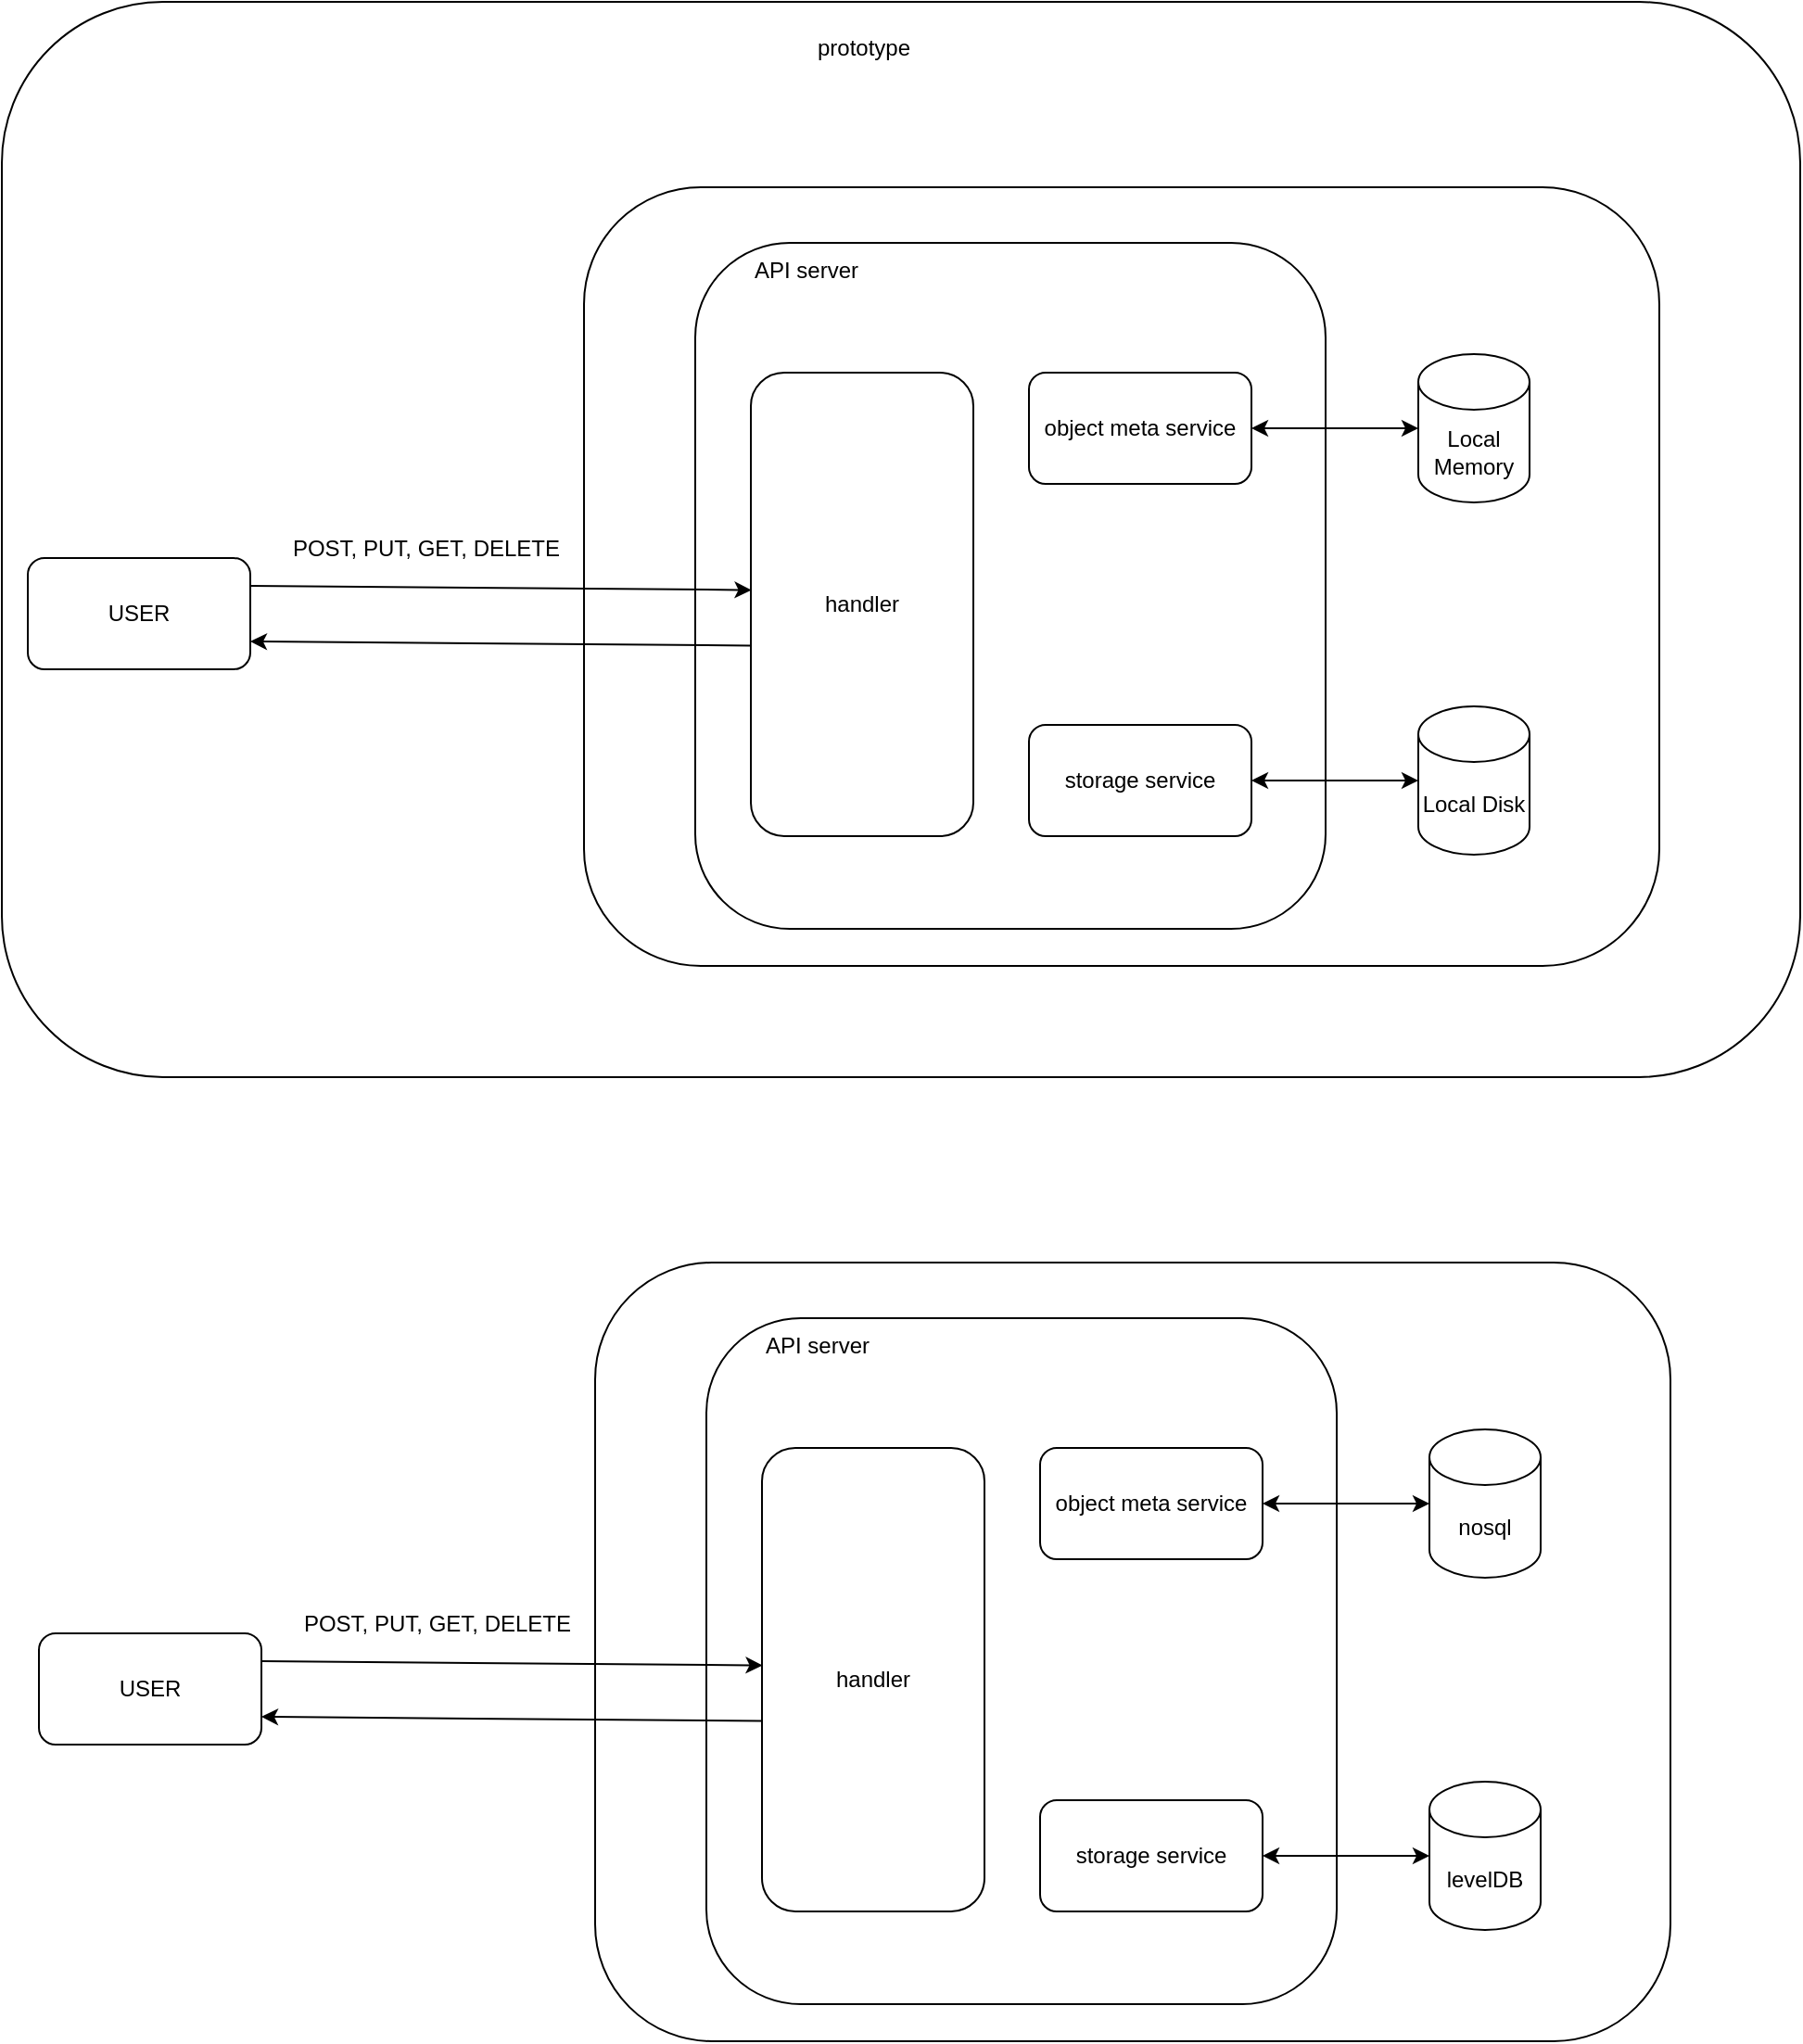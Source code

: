 <mxfile>
    <diagram name="Copy of architecture_v0" id="tJNM4rOETJOF8i7caVq6">
        <mxGraphModel dx="2008" dy="2205" grid="1" gridSize="10" guides="1" tooltips="1" connect="1" arrows="1" fold="1" page="1" pageScale="1" pageWidth="827" pageHeight="1169" math="0" shadow="0">
            <root>
                <mxCell id="Dv7mG6I_VhBKM4UHNYjN-0"/>
                <mxCell id="Dv7mG6I_VhBKM4UHNYjN-1" parent="Dv7mG6I_VhBKM4UHNYjN-0"/>
                <mxCell id="15" value="" style="rounded=1;whiteSpace=wrap;html=1;" vertex="1" parent="Dv7mG6I_VhBKM4UHNYjN-1">
                    <mxGeometry x="-40" y="-480" width="970" height="580" as="geometry"/>
                </mxCell>
                <mxCell id="Dv7mG6I_VhBKM4UHNYjN-2" value="" style="rounded=1;whiteSpace=wrap;html=1;" parent="Dv7mG6I_VhBKM4UHNYjN-1" vertex="1">
                    <mxGeometry x="280" y="200" width="580" height="420" as="geometry"/>
                </mxCell>
                <mxCell id="Dv7mG6I_VhBKM4UHNYjN-4" value="USER" style="rounded=1;whiteSpace=wrap;html=1;" parent="Dv7mG6I_VhBKM4UHNYjN-1" vertex="1">
                    <mxGeometry x="-20" y="400" width="120" height="60" as="geometry"/>
                </mxCell>
                <mxCell id="Dv7mG6I_VhBKM4UHNYjN-5" value="" style="rounded=1;whiteSpace=wrap;html=1;" parent="Dv7mG6I_VhBKM4UHNYjN-1" vertex="1">
                    <mxGeometry x="340" y="230" width="340" height="370" as="geometry"/>
                </mxCell>
                <mxCell id="Dv7mG6I_VhBKM4UHNYjN-6" value="" style="endArrow=classic;html=1;exitX=1;exitY=0.25;exitDx=0;exitDy=0;entryX=0.002;entryY=0.469;entryDx=0;entryDy=0;entryPerimeter=0;" parent="Dv7mG6I_VhBKM4UHNYjN-1" source="Dv7mG6I_VhBKM4UHNYjN-4" target="4gl4zNjlHuUFSt6S9p6h-2" edge="1">
                    <mxGeometry width="50" height="50" relative="1" as="geometry">
                        <mxPoint x="380" y="440" as="sourcePoint"/>
                        <mxPoint x="430" y="390" as="targetPoint"/>
                    </mxGeometry>
                </mxCell>
                <mxCell id="Dv7mG6I_VhBKM4UHNYjN-7" value="" style="endArrow=classic;html=1;exitX=0;exitY=0.589;exitDx=0;exitDy=0;entryX=1;entryY=0.75;entryDx=0;entryDy=0;exitPerimeter=0;" parent="Dv7mG6I_VhBKM4UHNYjN-1" source="4gl4zNjlHuUFSt6S9p6h-2" target="Dv7mG6I_VhBKM4UHNYjN-4" edge="1">
                    <mxGeometry width="50" height="50" relative="1" as="geometry">
                        <mxPoint x="110" y="425" as="sourcePoint"/>
                        <mxPoint x="350" y="425" as="targetPoint"/>
                    </mxGeometry>
                </mxCell>
                <mxCell id="Dv7mG6I_VhBKM4UHNYjN-8" value="POST, PUT, GET, DELETE" style="text;html=1;strokeColor=none;fillColor=none;align=center;verticalAlign=middle;whiteSpace=wrap;rounded=0;" parent="Dv7mG6I_VhBKM4UHNYjN-1" vertex="1">
                    <mxGeometry x="110" y="380" width="170" height="30" as="geometry"/>
                </mxCell>
                <mxCell id="Dv7mG6I_VhBKM4UHNYjN-10" value="object meta service" style="rounded=1;whiteSpace=wrap;html=1;" parent="Dv7mG6I_VhBKM4UHNYjN-1" vertex="1">
                    <mxGeometry x="520" y="300" width="120" height="60" as="geometry"/>
                </mxCell>
                <mxCell id="Dv7mG6I_VhBKM4UHNYjN-11" value="storage service" style="rounded=1;whiteSpace=wrap;html=1;" parent="Dv7mG6I_VhBKM4UHNYjN-1" vertex="1">
                    <mxGeometry x="520" y="490" width="120" height="60" as="geometry"/>
                </mxCell>
                <mxCell id="Dv7mG6I_VhBKM4UHNYjN-12" value="nosql" style="shape=cylinder3;whiteSpace=wrap;html=1;boundedLbl=1;backgroundOutline=1;size=15;" parent="Dv7mG6I_VhBKM4UHNYjN-1" vertex="1">
                    <mxGeometry x="730" y="290" width="60" height="80" as="geometry"/>
                </mxCell>
                <mxCell id="Dv7mG6I_VhBKM4UHNYjN-19" value="" style="endArrow=classic;startArrow=classic;html=1;entryX=0;entryY=0.5;entryDx=0;entryDy=0;entryPerimeter=0;" parent="Dv7mG6I_VhBKM4UHNYjN-1" source="Dv7mG6I_VhBKM4UHNYjN-10" target="Dv7mG6I_VhBKM4UHNYjN-12" edge="1">
                    <mxGeometry width="50" height="50" relative="1" as="geometry">
                        <mxPoint x="510" y="540" as="sourcePoint"/>
                        <mxPoint x="560" y="490" as="targetPoint"/>
                    </mxGeometry>
                </mxCell>
                <mxCell id="Dv7mG6I_VhBKM4UHNYjN-20" value="levelDB" style="shape=cylinder3;whiteSpace=wrap;html=1;boundedLbl=1;backgroundOutline=1;size=15;" parent="Dv7mG6I_VhBKM4UHNYjN-1" vertex="1">
                    <mxGeometry x="730" y="480" width="60" height="80" as="geometry"/>
                </mxCell>
                <mxCell id="Dv7mG6I_VhBKM4UHNYjN-21" value="" style="endArrow=classic;startArrow=classic;html=1;exitX=1;exitY=0.5;exitDx=0;exitDy=0;" parent="Dv7mG6I_VhBKM4UHNYjN-1" source="Dv7mG6I_VhBKM4UHNYjN-11" target="Dv7mG6I_VhBKM4UHNYjN-20" edge="1">
                    <mxGeometry width="50" height="50" relative="1" as="geometry">
                        <mxPoint x="690" y="340" as="sourcePoint"/>
                        <mxPoint x="740" y="340" as="targetPoint"/>
                    </mxGeometry>
                </mxCell>
                <mxCell id="4gl4zNjlHuUFSt6S9p6h-0" value="API server" style="text;html=1;strokeColor=none;fillColor=none;align=center;verticalAlign=middle;whiteSpace=wrap;rounded=0;" parent="Dv7mG6I_VhBKM4UHNYjN-1" vertex="1">
                    <mxGeometry x="350" y="230" width="100" height="30" as="geometry"/>
                </mxCell>
                <mxCell id="4gl4zNjlHuUFSt6S9p6h-2" value="handler" style="rounded=1;whiteSpace=wrap;html=1;" parent="Dv7mG6I_VhBKM4UHNYjN-1" vertex="1">
                    <mxGeometry x="370" y="300" width="120" height="250" as="geometry"/>
                </mxCell>
                <mxCell id="0" value="" style="rounded=1;whiteSpace=wrap;html=1;" parent="Dv7mG6I_VhBKM4UHNYjN-1" vertex="1">
                    <mxGeometry x="274" y="-380" width="580" height="420" as="geometry"/>
                </mxCell>
                <mxCell id="1" value="USER" style="rounded=1;whiteSpace=wrap;html=1;" parent="Dv7mG6I_VhBKM4UHNYjN-1" vertex="1">
                    <mxGeometry x="-26" y="-180" width="120" height="60" as="geometry"/>
                </mxCell>
                <mxCell id="2" value="" style="rounded=1;whiteSpace=wrap;html=1;" parent="Dv7mG6I_VhBKM4UHNYjN-1" vertex="1">
                    <mxGeometry x="334" y="-350" width="340" height="370" as="geometry"/>
                </mxCell>
                <mxCell id="3" value="" style="endArrow=classic;html=1;exitX=1;exitY=0.25;exitDx=0;exitDy=0;entryX=0.002;entryY=0.469;entryDx=0;entryDy=0;entryPerimeter=0;" parent="Dv7mG6I_VhBKM4UHNYjN-1" source="1" target="13" edge="1">
                    <mxGeometry width="50" height="50" relative="1" as="geometry">
                        <mxPoint x="374" y="-140" as="sourcePoint"/>
                        <mxPoint x="424" y="-190" as="targetPoint"/>
                    </mxGeometry>
                </mxCell>
                <mxCell id="4" value="" style="endArrow=classic;html=1;exitX=0;exitY=0.589;exitDx=0;exitDy=0;entryX=1;entryY=0.75;entryDx=0;entryDy=0;exitPerimeter=0;" parent="Dv7mG6I_VhBKM4UHNYjN-1" source="13" target="1" edge="1">
                    <mxGeometry width="50" height="50" relative="1" as="geometry">
                        <mxPoint x="104" y="-155" as="sourcePoint"/>
                        <mxPoint x="344" y="-155" as="targetPoint"/>
                    </mxGeometry>
                </mxCell>
                <mxCell id="5" value="POST, PUT, GET, DELETE" style="text;html=1;strokeColor=none;fillColor=none;align=center;verticalAlign=middle;whiteSpace=wrap;rounded=0;" parent="Dv7mG6I_VhBKM4UHNYjN-1" vertex="1">
                    <mxGeometry x="104" y="-200" width="170" height="30" as="geometry"/>
                </mxCell>
                <mxCell id="6" value="object meta service" style="rounded=1;whiteSpace=wrap;html=1;" parent="Dv7mG6I_VhBKM4UHNYjN-1" vertex="1">
                    <mxGeometry x="514" y="-280" width="120" height="60" as="geometry"/>
                </mxCell>
                <mxCell id="7" value="storage service" style="rounded=1;whiteSpace=wrap;html=1;" parent="Dv7mG6I_VhBKM4UHNYjN-1" vertex="1">
                    <mxGeometry x="514" y="-90" width="120" height="60" as="geometry"/>
                </mxCell>
                <mxCell id="8" value="Local&lt;br&gt;Memory" style="shape=cylinder3;whiteSpace=wrap;html=1;boundedLbl=1;backgroundOutline=1;size=15;" parent="Dv7mG6I_VhBKM4UHNYjN-1" vertex="1">
                    <mxGeometry x="724" y="-290" width="60" height="80" as="geometry"/>
                </mxCell>
                <mxCell id="9" value="" style="endArrow=classic;startArrow=classic;html=1;entryX=0;entryY=0.5;entryDx=0;entryDy=0;entryPerimeter=0;" parent="Dv7mG6I_VhBKM4UHNYjN-1" source="6" target="8" edge="1">
                    <mxGeometry width="50" height="50" relative="1" as="geometry">
                        <mxPoint x="504" y="-40" as="sourcePoint"/>
                        <mxPoint x="554" y="-90" as="targetPoint"/>
                    </mxGeometry>
                </mxCell>
                <mxCell id="10" value="Local Disk" style="shape=cylinder3;whiteSpace=wrap;html=1;boundedLbl=1;backgroundOutline=1;size=15;" parent="Dv7mG6I_VhBKM4UHNYjN-1" vertex="1">
                    <mxGeometry x="724" y="-100" width="60" height="80" as="geometry"/>
                </mxCell>
                <mxCell id="11" value="" style="endArrow=classic;startArrow=classic;html=1;exitX=1;exitY=0.5;exitDx=0;exitDy=0;" parent="Dv7mG6I_VhBKM4UHNYjN-1" source="7" target="10" edge="1">
                    <mxGeometry width="50" height="50" relative="1" as="geometry">
                        <mxPoint x="684" y="-240" as="sourcePoint"/>
                        <mxPoint x="734" y="-240" as="targetPoint"/>
                    </mxGeometry>
                </mxCell>
                <mxCell id="12" value="API server" style="text;html=1;strokeColor=none;fillColor=none;align=center;verticalAlign=middle;whiteSpace=wrap;rounded=0;" parent="Dv7mG6I_VhBKM4UHNYjN-1" vertex="1">
                    <mxGeometry x="344" y="-350" width="100" height="30" as="geometry"/>
                </mxCell>
                <mxCell id="13" value="handler" style="rounded=1;whiteSpace=wrap;html=1;" parent="Dv7mG6I_VhBKM4UHNYjN-1" vertex="1">
                    <mxGeometry x="364" y="-280" width="120" height="250" as="geometry"/>
                </mxCell>
                <mxCell id="14" value="prototype" style="text;html=1;strokeColor=none;fillColor=none;align=center;verticalAlign=middle;whiteSpace=wrap;rounded=0;" vertex="1" parent="Dv7mG6I_VhBKM4UHNYjN-1">
                    <mxGeometry x="340" y="-470" width="170" height="30" as="geometry"/>
                </mxCell>
            </root>
        </mxGraphModel>
    </diagram>
    <diagram id="-xh7lsWtHkoIq44ITKwm" name="architecture_v1">
        <mxGraphModel dx="2008" dy="1036" grid="1" gridSize="10" guides="1" tooltips="1" connect="1" arrows="1" fold="1" page="1" pageScale="1" pageWidth="827" pageHeight="1169" math="0" shadow="0">
            <root>
                <mxCell id="0"/>
                <mxCell id="1" parent="0"/>
                <mxCell id="4BQ2evdpj7uEI14HnPks-1" value="" style="rounded=1;whiteSpace=wrap;html=1;" parent="1" vertex="1">
                    <mxGeometry x="280" y="200" width="580" height="420" as="geometry"/>
                </mxCell>
                <mxCell id="4BQ2evdpj7uEI14HnPks-2" value="" style="rounded=1;whiteSpace=wrap;html=1;" parent="1" vertex="1">
                    <mxGeometry x="520" y="420" width="290" height="170" as="geometry"/>
                </mxCell>
                <mxCell id="4BQ2evdpj7uEI14HnPks-4" value="USER" style="rounded=1;whiteSpace=wrap;html=1;" parent="1" vertex="1">
                    <mxGeometry x="-20" y="400" width="120" height="60" as="geometry"/>
                </mxCell>
                <mxCell id="4BQ2evdpj7uEI14HnPks-5" value="API" style="rounded=1;whiteSpace=wrap;html=1;" parent="1" vertex="1">
                    <mxGeometry x="340" y="400" width="120" height="60" as="geometry"/>
                </mxCell>
                <mxCell id="4BQ2evdpj7uEI14HnPks-6" value="" style="endArrow=classic;html=1;exitX=1;exitY=0.25;exitDx=0;exitDy=0;entryX=0;entryY=0.25;entryDx=0;entryDy=0;" parent="1" source="4BQ2evdpj7uEI14HnPks-4" target="4BQ2evdpj7uEI14HnPks-5" edge="1">
                    <mxGeometry width="50" height="50" relative="1" as="geometry">
                        <mxPoint x="380" y="440" as="sourcePoint"/>
                        <mxPoint x="430" y="390" as="targetPoint"/>
                    </mxGeometry>
                </mxCell>
                <mxCell id="4BQ2evdpj7uEI14HnPks-7" value="" style="endArrow=classic;html=1;exitX=0;exitY=0.75;exitDx=0;exitDy=0;entryX=1;entryY=0.75;entryDx=0;entryDy=0;" parent="1" source="4BQ2evdpj7uEI14HnPks-5" target="4BQ2evdpj7uEI14HnPks-4" edge="1">
                    <mxGeometry width="50" height="50" relative="1" as="geometry">
                        <mxPoint x="110" y="425" as="sourcePoint"/>
                        <mxPoint x="350" y="425" as="targetPoint"/>
                    </mxGeometry>
                </mxCell>
                <mxCell id="4BQ2evdpj7uEI14HnPks-9" value="" style="rounded=1;whiteSpace=wrap;html=1;" parent="1" vertex="1">
                    <mxGeometry x="520" y="220" width="290" height="180" as="geometry"/>
                </mxCell>
                <mxCell id="4BQ2evdpj7uEI14HnPks-10" value="object meta" style="rounded=1;whiteSpace=wrap;html=1;" parent="1" vertex="1">
                    <mxGeometry x="560" y="300" width="120" height="60" as="geometry"/>
                </mxCell>
                <mxCell id="4BQ2evdpj7uEI14HnPks-11" value="storage node" style="rounded=1;whiteSpace=wrap;html=1;" parent="1" vertex="1">
                    <mxGeometry x="560" y="490" width="120" height="60" as="geometry"/>
                </mxCell>
                <mxCell id="4BQ2evdpj7uEI14HnPks-14" value="nosql" style="shape=cylinder3;whiteSpace=wrap;html=1;boundedLbl=1;backgroundOutline=1;size=15;" parent="1" vertex="1">
                    <mxGeometry x="730" y="290" width="60" height="80" as="geometry"/>
                </mxCell>
                <mxCell id="4BQ2evdpj7uEI14HnPks-25" value="" style="endArrow=classic;html=1;exitX=0.994;exitY=0.09;exitDx=0;exitDy=0;entryX=0;entryY=0.25;entryDx=0;entryDy=0;exitPerimeter=0;" parent="1" source="4BQ2evdpj7uEI14HnPks-5" target="4BQ2evdpj7uEI14HnPks-10" edge="1">
                    <mxGeometry width="50" height="50" relative="1" as="geometry">
                        <mxPoint x="690" y="540" as="sourcePoint"/>
                        <mxPoint x="740" y="490" as="targetPoint"/>
                    </mxGeometry>
                </mxCell>
                <mxCell id="4BQ2evdpj7uEI14HnPks-26" value="" style="endArrow=classic;html=1;exitX=0;exitY=0.75;exitDx=0;exitDy=0;entryX=1;entryY=0.41;entryDx=0;entryDy=0;entryPerimeter=0;" parent="1" source="4BQ2evdpj7uEI14HnPks-10" target="4BQ2evdpj7uEI14HnPks-5" edge="1">
                    <mxGeometry width="50" height="50" relative="1" as="geometry">
                        <mxPoint x="470" y="425" as="sourcePoint"/>
                        <mxPoint x="570" y="275" as="targetPoint"/>
                    </mxGeometry>
                </mxCell>
                <mxCell id="4BQ2evdpj7uEI14HnPks-27" value="" style="endArrow=classic;html=1;exitX=1;exitY=1;exitDx=0;exitDy=0;entryX=0;entryY=0.75;entryDx=0;entryDy=0;" parent="1" source="4BQ2evdpj7uEI14HnPks-5" target="4BQ2evdpj7uEI14HnPks-11" edge="1">
                    <mxGeometry width="50" height="50" relative="1" as="geometry">
                        <mxPoint x="469.28" y="415.4" as="sourcePoint"/>
                        <mxPoint x="570" y="275" as="targetPoint"/>
                    </mxGeometry>
                </mxCell>
                <mxCell id="4BQ2evdpj7uEI14HnPks-28" value="" style="endArrow=classic;html=1;exitX=0.01;exitY=0.369;exitDx=0;exitDy=0;entryX=1;entryY=0.75;entryDx=0;entryDy=0;exitPerimeter=0;" parent="1" source="4BQ2evdpj7uEI14HnPks-11" target="4BQ2evdpj7uEI14HnPks-5" edge="1">
                    <mxGeometry width="50" height="50" relative="1" as="geometry">
                        <mxPoint x="470" y="470" as="sourcePoint"/>
                        <mxPoint x="570" y="655" as="targetPoint"/>
                    </mxGeometry>
                </mxCell>
                <mxCell id="4BQ2evdpj7uEI14HnPks-29" value="storage service" style="text;html=1;strokeColor=none;fillColor=none;align=center;verticalAlign=middle;whiteSpace=wrap;rounded=0;" parent="1" vertex="1">
                    <mxGeometry x="540" y="430" width="100" height="30" as="geometry"/>
                </mxCell>
                <mxCell id="4BQ2evdpj7uEI14HnPks-30" value="meta service" style="text;html=1;strokeColor=none;fillColor=none;align=center;verticalAlign=middle;whiteSpace=wrap;rounded=0;" parent="1" vertex="1">
                    <mxGeometry x="530" y="230" width="110" height="30" as="geometry"/>
                </mxCell>
                <mxCell id="4BQ2evdpj7uEI14HnPks-31" value="" style="endArrow=classic;startArrow=classic;html=1;entryX=0;entryY=0.5;entryDx=0;entryDy=0;entryPerimeter=0;" parent="1" source="4BQ2evdpj7uEI14HnPks-10" target="4BQ2evdpj7uEI14HnPks-14" edge="1">
                    <mxGeometry width="50" height="50" relative="1" as="geometry">
                        <mxPoint x="510" y="540" as="sourcePoint"/>
                        <mxPoint x="560" y="490" as="targetPoint"/>
                    </mxGeometry>
                </mxCell>
                <mxCell id="iA15LZfpJ7BzNo4cb26q-1" value="levelDB" style="shape=cylinder3;whiteSpace=wrap;html=1;boundedLbl=1;backgroundOutline=1;size=15;" parent="1" vertex="1">
                    <mxGeometry x="730" y="480" width="60" height="80" as="geometry"/>
                </mxCell>
                <mxCell id="iA15LZfpJ7BzNo4cb26q-2" value="" style="endArrow=classic;startArrow=classic;html=1;exitX=1;exitY=0.5;exitDx=0;exitDy=0;" parent="1" source="4BQ2evdpj7uEI14HnPks-11" target="iA15LZfpJ7BzNo4cb26q-1" edge="1">
                    <mxGeometry width="50" height="50" relative="1" as="geometry">
                        <mxPoint x="690" y="340" as="sourcePoint"/>
                        <mxPoint x="740" y="340" as="targetPoint"/>
                    </mxGeometry>
                </mxCell>
                <mxCell id="2" value="" style="rounded=1;whiteSpace=wrap;html=1;" parent="1" vertex="1">
                    <mxGeometry x="220" y="840" width="560" height="480" as="geometry"/>
                </mxCell>
                <mxCell id="3" value="" style="rounded=1;whiteSpace=wrap;html=1;" parent="1" vertex="1">
                    <mxGeometry x="260" y="900" width="95" height="390" as="geometry"/>
                </mxCell>
                <mxCell id="4" value="" style="rounded=1;whiteSpace=wrap;html=1;" parent="1" vertex="1">
                    <mxGeometry x="635" y="900" width="105" height="390" as="geometry"/>
                </mxCell>
                <mxCell id="5" value="" style="rounded=1;whiteSpace=wrap;html=1;" parent="1" vertex="1">
                    <mxGeometry x="410" y="1000" width="160" height="190" as="geometry"/>
                </mxCell>
                <mxCell id="6" value="API" style="text;html=1;strokeColor=none;fillColor=none;align=center;verticalAlign=middle;whiteSpace=wrap;rounded=0;" parent="1" vertex="1">
                    <mxGeometry x="220" y="840" width="100" height="30" as="geometry"/>
                </mxCell>
                <mxCell id="7" value="controller" style="text;html=1;strokeColor=none;fillColor=none;align=center;verticalAlign=middle;whiteSpace=wrap;rounded=0;" parent="1" vertex="1">
                    <mxGeometry x="255" y="910" width="100" height="30" as="geometry"/>
                </mxCell>
                <mxCell id="8" value="controller" style="text;html=1;strokeColor=none;fillColor=none;align=center;verticalAlign=middle;whiteSpace=wrap;rounded=0;" parent="1" vertex="1">
                    <mxGeometry x="630" y="910" width="100" height="30" as="geometry"/>
                </mxCell>
                <mxCell id="9" value="service" style="text;html=1;strokeColor=none;fillColor=none;align=center;verticalAlign=middle;whiteSpace=wrap;rounded=0;" parent="1" vertex="1">
                    <mxGeometry x="440" y="1000" width="100" height="30" as="geometry"/>
                </mxCell>
                <mxCell id="11" value="" style="shape=flexArrow;endArrow=classic;startArrow=classic;html=1;" parent="1" source="3" target="5" edge="1">
                    <mxGeometry width="100" height="100" relative="1" as="geometry">
                        <mxPoint x="560" y="950" as="sourcePoint"/>
                        <mxPoint x="660" y="850" as="targetPoint"/>
                    </mxGeometry>
                </mxCell>
                <mxCell id="13" value="object upload &lt;br&gt;rest controller" style="rounded=1;whiteSpace=wrap;html=1;" parent="1" vertex="1">
                    <mxGeometry x="273.75" y="960" width="62.5" height="90" as="geometry"/>
                </mxCell>
                <mxCell id="15" value="object&lt;br&gt;download&lt;br&gt;rest controller" style="rounded=1;whiteSpace=wrap;html=1;" parent="1" vertex="1">
                    <mxGeometry x="273.75" y="1070" width="62.5" height="90" as="geometry"/>
                </mxCell>
                <mxCell id="16" value="object&lt;br&gt;list&lt;br&gt;rest controller" style="rounded=1;whiteSpace=wrap;html=1;" parent="1" vertex="1">
                    <mxGeometry x="273.75" y="1180" width="62.5" height="90" as="geometry"/>
                </mxCell>
                <mxCell id="17" value="block upload &lt;br&gt;rpc controller" style="rounded=1;whiteSpace=wrap;html=1;" parent="1" vertex="1">
                    <mxGeometry x="650" y="950" width="62.5" height="90" as="geometry"/>
                </mxCell>
                <mxCell id="18" value="" style="shape=flexArrow;endArrow=classic;startArrow=classic;html=1;exitX=1.021;exitY=0.129;exitDx=0;exitDy=0;exitPerimeter=0;" parent="1" source="3" edge="1">
                    <mxGeometry width="100" height="100" relative="1" as="geometry">
                        <mxPoint x="380" y="950" as="sourcePoint"/>
                        <mxPoint x="630" y="950" as="targetPoint"/>
                    </mxGeometry>
                </mxCell>
                <mxCell id="19" value="block&lt;br&gt;download&lt;br&gt;rpc controller" style="rounded=1;whiteSpace=wrap;html=1;" parent="1" vertex="1">
                    <mxGeometry x="650" y="1070" width="62.5" height="90" as="geometry"/>
                </mxCell>
                <mxCell id="20" value="object meta&lt;br&gt;rpc&lt;br&gt;controller" style="rounded=1;whiteSpace=wrap;html=1;" parent="1" vertex="1">
                    <mxGeometry x="650" y="1180" width="62.5" height="90" as="geometry"/>
                </mxCell>
                <mxCell id="KyjR2b92OtFHxr7rNQe5-21" value="POST, PUT, GET, DELETE" style="text;html=1;strokeColor=none;fillColor=none;align=center;verticalAlign=middle;whiteSpace=wrap;rounded=0;" vertex="1" parent="1">
                    <mxGeometry x="120" y="390" width="170" height="30" as="geometry"/>
                </mxCell>
            </root>
        </mxGraphModel>
    </diagram>
    <diagram id="XrwoL8R-I7j03MeKUOcI" name="architecture_v2">
        <mxGraphModel dx="2008" dy="1036" grid="1" gridSize="10" guides="1" tooltips="1" connect="1" arrows="1" fold="1" page="1" pageScale="1" pageWidth="827" pageHeight="1169" math="0" shadow="0">
            <root>
                <mxCell id="0"/>
                <mxCell id="1" parent="0"/>
                <mxCell id="3" value="" style="rounded=1;whiteSpace=wrap;html=1;" parent="1" vertex="1">
                    <mxGeometry x="280" y="120" width="700" height="720" as="geometry"/>
                </mxCell>
                <mxCell id="10" value="" style="rounded=1;whiteSpace=wrap;html=1;" parent="1" vertex="1">
                    <mxGeometry x="520" y="420" width="420" height="400" as="geometry"/>
                </mxCell>
                <mxCell id="37" value="" style="rounded=1;whiteSpace=wrap;html=1;" parent="1" vertex="1">
                    <mxGeometry x="660" y="430" width="270" height="380" as="geometry"/>
                </mxCell>
                <mxCell id="2" value="USER" style="rounded=1;whiteSpace=wrap;html=1;" parent="1" vertex="1">
                    <mxGeometry x="-20" y="400" width="120" height="60" as="geometry"/>
                </mxCell>
                <mxCell id="4" value="API" style="rounded=1;whiteSpace=wrap;html=1;" parent="1" vertex="1">
                    <mxGeometry x="340" y="400" width="120" height="60" as="geometry"/>
                </mxCell>
                <mxCell id="6" value="" style="endArrow=classic;html=1;exitX=1;exitY=0.25;exitDx=0;exitDy=0;entryX=0;entryY=0.25;entryDx=0;entryDy=0;" parent="1" source="2" target="4" edge="1">
                    <mxGeometry width="50" height="50" relative="1" as="geometry">
                        <mxPoint x="380" y="440" as="sourcePoint"/>
                        <mxPoint x="430" y="390" as="targetPoint"/>
                    </mxGeometry>
                </mxCell>
                <mxCell id="7" value="" style="endArrow=classic;html=1;exitX=0;exitY=0.75;exitDx=0;exitDy=0;entryX=1;entryY=0.75;entryDx=0;entryDy=0;" parent="1" source="4" target="2" edge="1">
                    <mxGeometry width="50" height="50" relative="1" as="geometry">
                        <mxPoint x="110" y="425" as="sourcePoint"/>
                        <mxPoint x="350" y="425" as="targetPoint"/>
                    </mxGeometry>
                </mxCell>
                <mxCell id="9" value="" style="rounded=1;whiteSpace=wrap;html=1;" parent="1" vertex="1">
                    <mxGeometry x="520" y="150" width="410" height="250" as="geometry"/>
                </mxCell>
                <mxCell id="12" value="LB" style="rounded=1;whiteSpace=wrap;html=1;" parent="1" vertex="1">
                    <mxGeometry x="540" y="250" width="90" height="60" as="geometry"/>
                </mxCell>
                <mxCell id="13" value="storage node cluster" style="rounded=1;whiteSpace=wrap;html=1;" parent="1" vertex="1">
                    <mxGeometry x="560" y="600" width="120" height="60" as="geometry"/>
                </mxCell>
                <mxCell id="14" value="" style="rounded=1;whiteSpace=wrap;html=1;" parent="1" vertex="1">
                    <mxGeometry x="740" y="440" width="160" height="110" as="geometry"/>
                </mxCell>
                <mxCell id="15" value="" style="rounded=1;whiteSpace=wrap;html=1;" parent="1" vertex="1">
                    <mxGeometry x="740" y="560" width="160" height="100" as="geometry"/>
                </mxCell>
                <mxCell id="16" value="nosql" style="shape=cylinder3;whiteSpace=wrap;html=1;boundedLbl=1;backgroundOutline=1;size=15;" parent="1" vertex="1">
                    <mxGeometry x="837.5" y="205" width="60" height="80" as="geometry"/>
                </mxCell>
                <mxCell id="17" value="storage node" style="rounded=1;whiteSpace=wrap;html=1;" parent="1" vertex="1">
                    <mxGeometry x="760" y="470" width="120" height="30" as="geometry"/>
                </mxCell>
                <mxCell id="19" value="storage node" style="rounded=1;whiteSpace=wrap;html=1;" parent="1" vertex="1">
                    <mxGeometry x="760" y="510" width="120" height="30" as="geometry"/>
                </mxCell>
                <mxCell id="20" value="storage node" style="rounded=1;whiteSpace=wrap;html=1;" parent="1" vertex="1">
                    <mxGeometry x="760" y="595" width="120" height="50" as="geometry"/>
                </mxCell>
                <mxCell id="21" value="" style="endArrow=none;dashed=1;html=1;dashPattern=1 3;strokeWidth=2;exitX=0.731;exitY=0.714;exitDx=0;exitDy=0;exitPerimeter=0;" parent="1" source="10" edge="1">
                    <mxGeometry width="50" height="50" relative="1" as="geometry">
                        <mxPoint x="830" y="680" as="sourcePoint"/>
                        <mxPoint x="827" y="660" as="targetPoint"/>
                    </mxGeometry>
                </mxCell>
                <mxCell id="22" value="" style="rounded=1;whiteSpace=wrap;html=1;" parent="1" vertex="1">
                    <mxGeometry x="740" y="690" width="160" height="110" as="geometry"/>
                </mxCell>
                <mxCell id="24" value="storage node" style="rounded=1;whiteSpace=wrap;html=1;" parent="1" vertex="1">
                    <mxGeometry x="760" y="720" width="120" height="30" as="geometry"/>
                </mxCell>
                <mxCell id="25" value="storage node" style="rounded=1;whiteSpace=wrap;html=1;" parent="1" vertex="1">
                    <mxGeometry x="760" y="760" width="120" height="30" as="geometry"/>
                </mxCell>
                <mxCell id="26" value="xxx.xxx.xxx.1" style="text;html=1;strokeColor=none;fillColor=none;align=center;verticalAlign=middle;whiteSpace=wrap;rounded=0;" parent="1" vertex="1">
                    <mxGeometry x="760" y="440" width="60" height="20" as="geometry"/>
                </mxCell>
                <mxCell id="28" value="xxx.xxx.xxx.2" style="text;html=1;strokeColor=none;fillColor=none;align=center;verticalAlign=middle;whiteSpace=wrap;rounded=0;" parent="1" vertex="1">
                    <mxGeometry x="760" y="560" width="60" height="20" as="geometry"/>
                </mxCell>
                <mxCell id="30" value="xxx.xxx.xxx.3" style="text;html=1;strokeColor=none;fillColor=none;align=center;verticalAlign=middle;whiteSpace=wrap;rounded=0;" parent="1" vertex="1">
                    <mxGeometry x="760" y="690" width="60" height="20" as="geometry"/>
                </mxCell>
                <mxCell id="31" value="" style="endArrow=classic;html=1;exitX=0.994;exitY=0.09;exitDx=0;exitDy=0;entryX=0;entryY=0.25;entryDx=0;entryDy=0;exitPerimeter=0;" parent="1" source="4" target="12" edge="1">
                    <mxGeometry width="50" height="50" relative="1" as="geometry">
                        <mxPoint x="690" y="540" as="sourcePoint"/>
                        <mxPoint x="740" y="490" as="targetPoint"/>
                    </mxGeometry>
                </mxCell>
                <mxCell id="32" value="" style="endArrow=classic;html=1;exitX=0;exitY=0.75;exitDx=0;exitDy=0;entryX=1;entryY=0.41;entryDx=0;entryDy=0;entryPerimeter=0;" parent="1" source="12" target="4" edge="1">
                    <mxGeometry width="50" height="50" relative="1" as="geometry">
                        <mxPoint x="470" y="425" as="sourcePoint"/>
                        <mxPoint x="570" y="275" as="targetPoint"/>
                    </mxGeometry>
                </mxCell>
                <mxCell id="33" value="" style="endArrow=classic;html=1;exitX=1;exitY=1;exitDx=0;exitDy=0;entryX=0;entryY=0.75;entryDx=0;entryDy=0;" parent="1" source="4" target="13" edge="1">
                    <mxGeometry width="50" height="50" relative="1" as="geometry">
                        <mxPoint x="469.28" y="415.4" as="sourcePoint"/>
                        <mxPoint x="570" y="275" as="targetPoint"/>
                    </mxGeometry>
                </mxCell>
                <mxCell id="34" value="" style="endArrow=classic;html=1;exitX=0.01;exitY=0.369;exitDx=0;exitDy=0;entryX=1;entryY=0.75;entryDx=0;entryDy=0;exitPerimeter=0;" parent="1" source="13" target="4" edge="1">
                    <mxGeometry width="50" height="50" relative="1" as="geometry">
                        <mxPoint x="470" y="470" as="sourcePoint"/>
                        <mxPoint x="570" y="655" as="targetPoint"/>
                    </mxGeometry>
                </mxCell>
                <mxCell id="35" value="storage service" style="text;html=1;strokeColor=none;fillColor=none;align=center;verticalAlign=middle;whiteSpace=wrap;rounded=0;" parent="1" vertex="1">
                    <mxGeometry x="540" y="440" width="100" height="30" as="geometry"/>
                </mxCell>
                <mxCell id="36" value="meta service" style="text;html=1;strokeColor=none;fillColor=none;align=center;verticalAlign=middle;whiteSpace=wrap;rounded=0;" parent="1" vertex="1">
                    <mxGeometry x="540" y="160" width="110" height="30" as="geometry"/>
                </mxCell>
                <mxCell id="22j1NjlpuGM0zyQFbdJL-37" value="" style="endArrow=classic;startArrow=classic;html=1;exitX=1;exitY=0.5;exitDx=0;exitDy=0;" parent="1" source="qHkTOjJ6QAgFXQLdBOn8-37" target="16" edge="1">
                    <mxGeometry width="50" height="50" relative="1" as="geometry">
                        <mxPoint x="617.5" y="515" as="sourcePoint"/>
                        <mxPoint x="667.5" y="465" as="targetPoint"/>
                    </mxGeometry>
                </mxCell>
                <mxCell id="qHkTOjJ6QAgFXQLdBOn8-37" value="object meta node" style="rounded=1;whiteSpace=wrap;html=1;" parent="1" vertex="1">
                    <mxGeometry x="677.5" y="215" width="120" height="60" as="geometry"/>
                </mxCell>
                <mxCell id="qHkTOjJ6QAgFXQLdBOn8-39" value="" style="endArrow=classic;startArrow=classic;html=1;entryX=0;entryY=0.5;entryDx=0;entryDy=0;" parent="1" source="12" target="qHkTOjJ6QAgFXQLdBOn8-42" edge="1">
                    <mxGeometry width="50" height="50" relative="1" as="geometry">
                        <mxPoint x="810" y="290" as="sourcePoint"/>
                        <mxPoint x="850" y="290" as="targetPoint"/>
                    </mxGeometry>
                </mxCell>
                <mxCell id="qHkTOjJ6QAgFXQLdBOn8-40" value="nosql" style="shape=cylinder3;whiteSpace=wrap;html=1;boundedLbl=1;backgroundOutline=1;size=15;" parent="1" vertex="1">
                    <mxGeometry x="837.5" y="235" width="60" height="80" as="geometry"/>
                </mxCell>
                <mxCell id="qHkTOjJ6QAgFXQLdBOn8-41" value="" style="endArrow=classic;startArrow=classic;html=1;exitX=1;exitY=0.5;exitDx=0;exitDy=0;" parent="1" source="qHkTOjJ6QAgFXQLdBOn8-42" target="qHkTOjJ6QAgFXQLdBOn8-40" edge="1">
                    <mxGeometry width="50" height="50" relative="1" as="geometry">
                        <mxPoint x="617.5" y="545" as="sourcePoint"/>
                        <mxPoint x="667.5" y="495" as="targetPoint"/>
                    </mxGeometry>
                </mxCell>
                <mxCell id="qHkTOjJ6QAgFXQLdBOn8-42" value="object meta node" style="rounded=1;whiteSpace=wrap;html=1;" parent="1" vertex="1">
                    <mxGeometry x="677.5" y="245" width="120" height="60" as="geometry"/>
                </mxCell>
                <mxCell id="qHkTOjJ6QAgFXQLdBOn8-43" value="nosql" style="shape=cylinder3;whiteSpace=wrap;html=1;boundedLbl=1;backgroundOutline=1;size=15;" parent="1" vertex="1">
                    <mxGeometry x="842.5" y="265" width="60" height="80" as="geometry"/>
                </mxCell>
                <mxCell id="qHkTOjJ6QAgFXQLdBOn8-44" value="" style="endArrow=classic;startArrow=classic;html=1;exitX=1;exitY=0.5;exitDx=0;exitDy=0;" parent="1" source="qHkTOjJ6QAgFXQLdBOn8-45" target="qHkTOjJ6QAgFXQLdBOn8-43" edge="1">
                    <mxGeometry width="50" height="50" relative="1" as="geometry">
                        <mxPoint x="622.5" y="575" as="sourcePoint"/>
                        <mxPoint x="672.5" y="525" as="targetPoint"/>
                    </mxGeometry>
                </mxCell>
                <mxCell id="qHkTOjJ6QAgFXQLdBOn8-45" value="object meta node" style="rounded=1;whiteSpace=wrap;html=1;" parent="1" vertex="1">
                    <mxGeometry x="682.5" y="275" width="120" height="60" as="geometry"/>
                </mxCell>
                <mxCell id="qHkTOjJ6QAgFXQLdBOn8-46" value="" style="endArrow=classic;startArrow=classic;html=1;" parent="1" source="12" target="qHkTOjJ6QAgFXQLdBOn8-37" edge="1">
                    <mxGeometry width="50" height="50" relative="1" as="geometry">
                        <mxPoint x="640" y="287.568" as="sourcePoint"/>
                        <mxPoint x="687.5" y="285" as="targetPoint"/>
                    </mxGeometry>
                </mxCell>
                <mxCell id="qHkTOjJ6QAgFXQLdBOn8-47" value="" style="endArrow=classic;startArrow=classic;html=1;" parent="1" source="12" target="qHkTOjJ6QAgFXQLdBOn8-45" edge="1">
                    <mxGeometry width="50" height="50" relative="1" as="geometry">
                        <mxPoint x="640" y="279.672" as="sourcePoint"/>
                        <mxPoint x="687.5" y="268.77" as="targetPoint"/>
                    </mxGeometry>
                </mxCell>
                <mxCell id="LDG4DuuS8nTANSQ6Wwz4-37" value="POST, PUT, GET, DELETE" style="text;html=1;strokeColor=none;fillColor=none;align=center;verticalAlign=middle;whiteSpace=wrap;rounded=0;" vertex="1" parent="1">
                    <mxGeometry x="110" y="380" width="170" height="30" as="geometry"/>
                </mxCell>
            </root>
        </mxGraphModel>
    </diagram>
</mxfile>